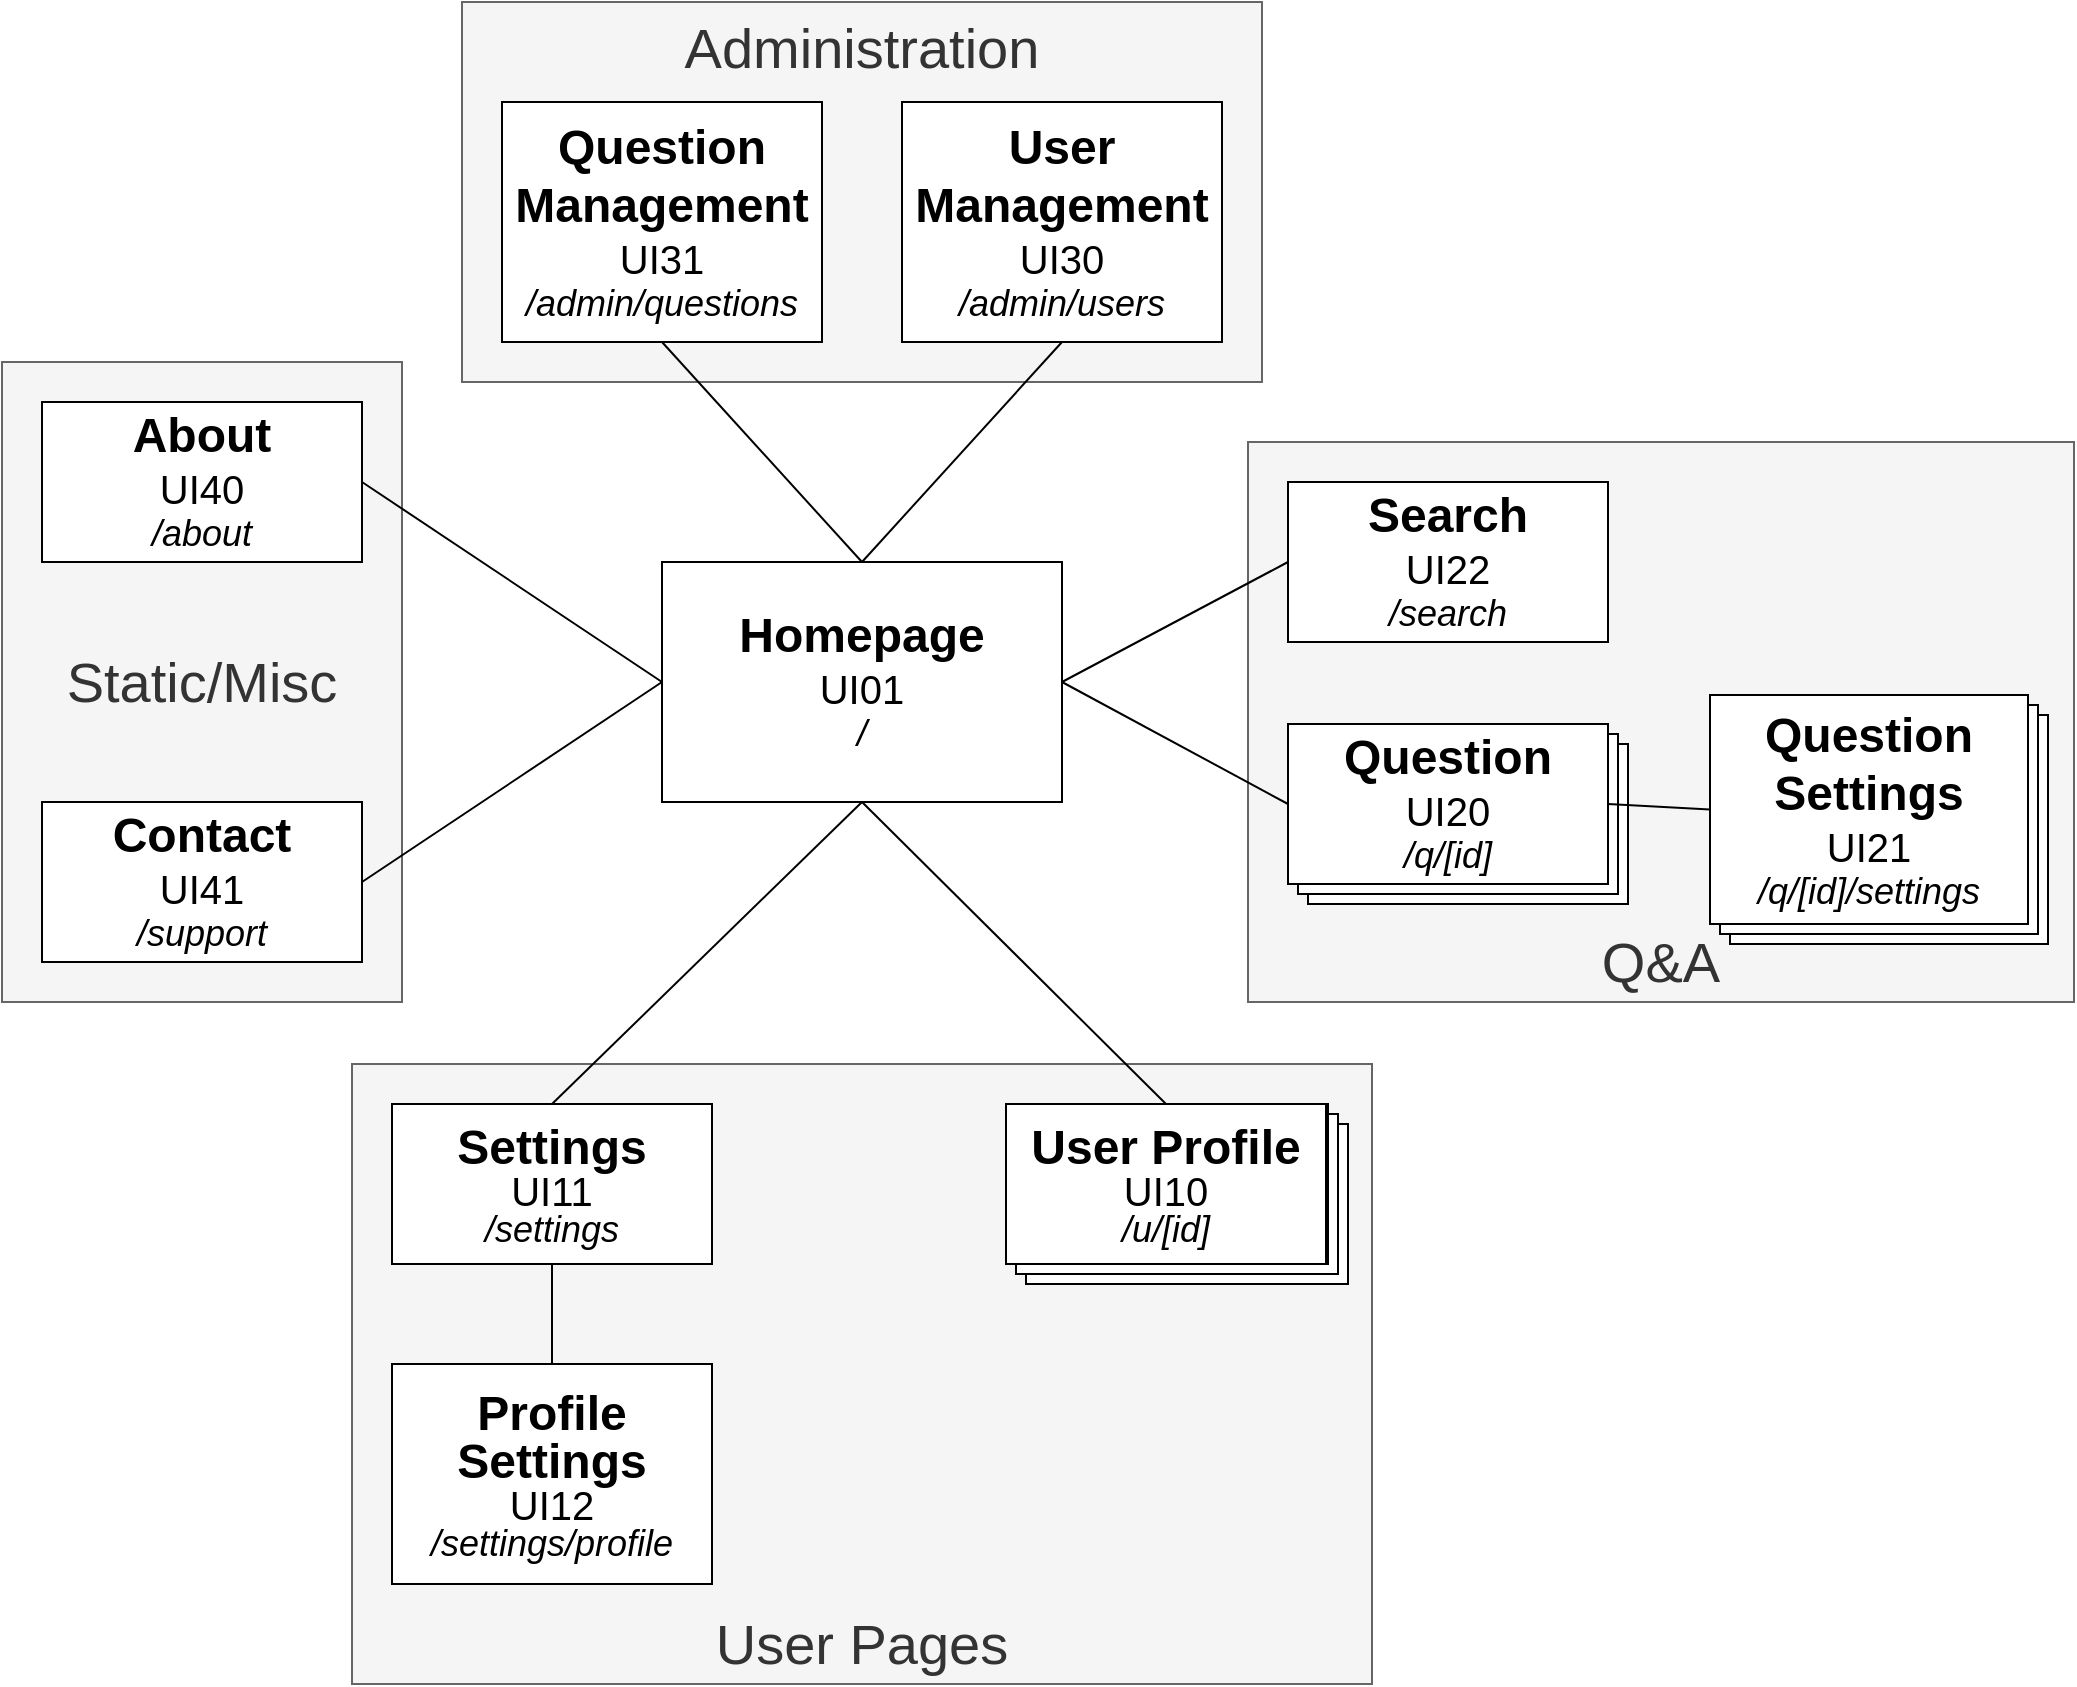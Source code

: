 <mxfile>
    <diagram id="cf1-UEpMAGkrEAArkN4n" name="Page-1">
        <mxGraphModel dx="437" dy="764" grid="1" gridSize="10" guides="1" tooltips="1" connect="1" arrows="1" fold="1" page="1" pageScale="1" pageWidth="1654" pageHeight="1169" math="0" shadow="0">
            <root>
                <mxCell id="0"/>
                <mxCell id="1" parent="0"/>
                <mxCell id="nt9FY-NOLkIDbp6GFsl4-22" value="&lt;font style=&quot;font-size: 28px&quot;&gt;Q&amp;amp;A&lt;/font&gt;" style="rounded=0;whiteSpace=wrap;html=1;fontColor=#333333;strokeColor=#666666;fillColor=#f5f5f5;verticalAlign=bottom;" parent="1" vertex="1">
                    <mxGeometry x="1020" y="459" width="413" height="280" as="geometry"/>
                </mxCell>
                <mxCell id="aWCWr4O4U6gAWxHUobnn-5" value="" style="verticalLabelPosition=bottom;verticalAlign=top;html=1;shape=mxgraph.basic.layered_rect;dx=10;outlineConnect=0;fontSize=16;strokeWidth=1;" parent="1" vertex="1">
                    <mxGeometry x="1251" y="585.5" width="169" height="124.5" as="geometry"/>
                </mxCell>
                <mxCell id="nt9FY-NOLkIDbp6GFsl4-25" value="User Pages" style="rounded=0;whiteSpace=wrap;html=1;fontSize=28;fontColor=#333333;strokeColor=#666666;fillColor=#f5f5f5;verticalAlign=bottom;" parent="1" vertex="1">
                    <mxGeometry x="572" y="770" width="510" height="310" as="geometry"/>
                </mxCell>
                <mxCell id="aWCWr4O4U6gAWxHUobnn-3" value="" style="verticalLabelPosition=bottom;verticalAlign=top;html=1;shape=mxgraph.basic.layered_rect;dx=10;outlineConnect=0;fontSize=16;strokeWidth=1;" parent="1" vertex="1">
                    <mxGeometry x="899" y="790" width="171" height="90" as="geometry"/>
                </mxCell>
                <mxCell id="aWCWr4O4U6gAWxHUobnn-1" value="" style="verticalLabelPosition=bottom;verticalAlign=top;html=1;shape=mxgraph.basic.layered_rect;dx=10;outlineConnect=0;fontSize=16;strokeWidth=1;" parent="1" vertex="1">
                    <mxGeometry x="1040" y="600" width="170" height="90" as="geometry"/>
                </mxCell>
                <mxCell id="nt9FY-NOLkIDbp6GFsl4-28" value="Administration" style="rounded=0;whiteSpace=wrap;html=1;fontSize=28;fontColor=#333333;strokeColor=#666666;fillColor=#f5f5f5;verticalAlign=top;" parent="1" vertex="1">
                    <mxGeometry x="627" y="239" width="400" height="190" as="geometry"/>
                </mxCell>
                <mxCell id="nt9FY-NOLkIDbp6GFsl4-26" value="Static/Misc" style="rounded=0;whiteSpace=wrap;html=1;fontSize=28;fontColor=#333333;strokeColor=#666666;fillColor=#f5f5f5;verticalAlign=middle;" parent="1" vertex="1">
                    <mxGeometry x="397" y="419" width="200" height="320" as="geometry"/>
                </mxCell>
                <mxCell id="XDWxVUKf-yOU8ELigI7O-1" value="&lt;font&gt;&lt;b&gt;&lt;font style=&quot;font-size: 24px&quot;&gt;Homepage&lt;/font&gt;&lt;br&gt;&lt;/b&gt;&lt;/font&gt;&lt;font&gt;&lt;span style=&quot;font-size: 20px&quot;&gt;UI01&lt;/span&gt;&lt;br&gt;&lt;font style=&quot;font-size: 18px&quot;&gt;&lt;i&gt;/&lt;/i&gt;&lt;/font&gt;&lt;br&gt;&lt;/font&gt;" style="rounded=0;whiteSpace=wrap;html=1;fillColor=default;strokeColor=default;fontColor=default;spacing=2;" parent="1" vertex="1">
                    <mxGeometry x="727" y="519" width="200" height="120" as="geometry"/>
                </mxCell>
                <mxCell id="XDWxVUKf-yOU8ELigI7O-4" value="&lt;font&gt;&lt;b&gt;&lt;span style=&quot;font-size: 24px&quot;&gt;Question&lt;/span&gt;&lt;br&gt;&lt;/b&gt;&lt;/font&gt;&lt;font&gt;&lt;span style=&quot;font-size: 20px&quot;&gt;UI20&lt;/span&gt;&lt;br&gt;&lt;font style=&quot;font-size: 18px&quot;&gt;&lt;i&gt;/q/[id]&lt;/i&gt;&lt;/font&gt;&lt;br&gt;&lt;/font&gt;" style="rounded=0;whiteSpace=wrap;html=1;strokeColor=default;fontColor=default;shadow=0;spacing=2;fillColor=none;" parent="1" vertex="1">
                    <mxGeometry x="1040" y="600" width="160" height="80" as="geometry"/>
                </mxCell>
                <mxCell id="XDWxVUKf-yOU8ELigI7O-6" value="" style="endArrow=none;html=1;rounded=0;labelBackgroundColor=default;fontSize=18;fontColor=default;strokeColor=default;exitX=1;exitY=0.5;exitDx=0;exitDy=0;entryX=0;entryY=0.5;entryDx=0;entryDy=0;fillColor=default;spacing=2;" parent="1" source="XDWxVUKf-yOU8ELigI7O-1" target="XDWxVUKf-yOU8ELigI7O-4" edge="1">
                    <mxGeometry width="50" height="50" relative="1" as="geometry">
                        <mxPoint x="1097" y="689" as="sourcePoint"/>
                        <mxPoint x="1147" y="639" as="targetPoint"/>
                    </mxGeometry>
                </mxCell>
                <mxCell id="XDWxVUKf-yOU8ELigI7O-7" value="&lt;p style=&quot;line-height: 1&quot;&gt;&lt;font&gt;&lt;b&gt;&lt;font style=&quot;font-size: 24px&quot;&gt;User Profile&lt;/font&gt;&lt;br&gt;&lt;/b&gt;&lt;/font&gt;&lt;font&gt;&lt;span style=&quot;font-size: 20px&quot;&gt;UI10&lt;/span&gt;&lt;br&gt;&lt;font style=&quot;font-size: 18px&quot;&gt;&lt;i&gt;/u/[id]&lt;/i&gt;&lt;/font&gt;&lt;br&gt;&lt;/font&gt;&lt;/p&gt;" style="rounded=0;whiteSpace=wrap;html=1;fillColor=default;strokeColor=default;fontColor=default;spacing=2;" parent="1" vertex="1">
                    <mxGeometry x="899" y="790" width="160" height="80" as="geometry"/>
                </mxCell>
                <mxCell id="XDWxVUKf-yOU8ELigI7O-8" value="" style="endArrow=none;html=1;rounded=0;labelBackgroundColor=default;fontSize=18;fontColor=default;strokeColor=default;fillColor=default;entryX=0.5;entryY=1;entryDx=0;entryDy=0;exitX=0.5;exitY=0;exitDx=0;exitDy=0;spacing=2;" parent="1" source="XDWxVUKf-yOU8ELigI7O-7" target="XDWxVUKf-yOU8ELigI7O-1" edge="1">
                    <mxGeometry width="50" height="50" relative="1" as="geometry">
                        <mxPoint x="817" y="789" as="sourcePoint"/>
                        <mxPoint x="867" y="739" as="targetPoint"/>
                    </mxGeometry>
                </mxCell>
                <mxCell id="XDWxVUKf-yOU8ELigI7O-9" value="&lt;font&gt;&lt;b&gt;&lt;font style=&quot;font-size: 24px&quot;&gt;About&lt;/font&gt;&lt;br&gt;&lt;/b&gt;&lt;/font&gt;&lt;font&gt;&lt;span style=&quot;font-size: 20px&quot;&gt;UI40&lt;/span&gt;&lt;br&gt;&lt;font style=&quot;font-size: 18px&quot;&gt;&lt;i&gt;/about&lt;/i&gt;&lt;/font&gt;&lt;br&gt;&lt;/font&gt;" style="rounded=0;whiteSpace=wrap;html=1;fillColor=default;strokeColor=default;fontColor=default;spacing=2;" parent="1" vertex="1">
                    <mxGeometry x="417" y="439" width="160" height="80" as="geometry"/>
                </mxCell>
                <mxCell id="nt9FY-NOLkIDbp6GFsl4-1" value="" style="endArrow=none;html=1;rounded=0;strokeColor=default;labelBackgroundColor=default;fontColor=default;entryX=0;entryY=0.5;entryDx=0;entryDy=0;exitX=1;exitY=0.5;exitDx=0;exitDy=0;spacing=2;fillColor=default;" parent="1" source="XDWxVUKf-yOU8ELigI7O-9" target="XDWxVUKf-yOU8ELigI7O-1" edge="1">
                    <mxGeometry width="50" height="50" relative="1" as="geometry">
                        <mxPoint x="667" y="699" as="sourcePoint"/>
                        <mxPoint x="717" y="649" as="targetPoint"/>
                    </mxGeometry>
                </mxCell>
                <mxCell id="nt9FY-NOLkIDbp6GFsl4-2" value="&lt;font&gt;&lt;b&gt;&lt;span style=&quot;font-size: 24px&quot;&gt;Search&lt;/span&gt;&lt;br&gt;&lt;/b&gt;&lt;/font&gt;&lt;font&gt;&lt;span style=&quot;font-size: 20px&quot;&gt;UI22&lt;/span&gt;&lt;br&gt;&lt;font style=&quot;font-size: 18px&quot;&gt;&lt;i&gt;/search&lt;/i&gt;&lt;/font&gt;&lt;br&gt;&lt;/font&gt;" style="rounded=0;whiteSpace=wrap;html=1;strokeColor=default;fontColor=default;spacing=2;" parent="1" vertex="1">
                    <mxGeometry x="1040" y="479" width="160" height="80" as="geometry"/>
                </mxCell>
                <mxCell id="nt9FY-NOLkIDbp6GFsl4-3" value="" style="endArrow=none;html=1;rounded=0;labelBackgroundColor=default;fontColor=default;strokeColor=default;fillColor=default;exitX=0;exitY=0.5;exitDx=0;exitDy=0;entryX=1;entryY=0.5;entryDx=0;entryDy=0;" parent="1" source="nt9FY-NOLkIDbp6GFsl4-2" target="XDWxVUKf-yOU8ELigI7O-1" edge="1">
                    <mxGeometry width="50" height="50" relative="1" as="geometry">
                        <mxPoint x="817" y="669" as="sourcePoint"/>
                        <mxPoint x="907" y="599" as="targetPoint"/>
                    </mxGeometry>
                </mxCell>
                <mxCell id="nt9FY-NOLkIDbp6GFsl4-4" value="&lt;font&gt;&lt;b&gt;&lt;span style=&quot;font-size: 24px&quot;&gt;User Management&lt;/span&gt;&lt;br&gt;&lt;/b&gt;&lt;/font&gt;&lt;font&gt;&lt;span style=&quot;font-size: 20px&quot;&gt;UI30&lt;/span&gt;&lt;br&gt;&lt;font style=&quot;font-size: 18px&quot;&gt;&lt;i&gt;/admin/users&lt;/i&gt;&lt;/font&gt;&lt;br&gt;&lt;/font&gt;" style="rounded=0;whiteSpace=wrap;html=1;fillColor=default;strokeColor=default;fontColor=default;spacing=2;" parent="1" vertex="1">
                    <mxGeometry x="847" y="289" width="160" height="120" as="geometry"/>
                </mxCell>
                <mxCell id="nt9FY-NOLkIDbp6GFsl4-9" value="" style="endArrow=none;html=1;rounded=0;labelBackgroundColor=default;fontColor=default;strokeColor=default;fillColor=default;exitX=0.5;exitY=1;exitDx=0;exitDy=0;entryX=0.5;entryY=0;entryDx=0;entryDy=0;" parent="1" source="nt9FY-NOLkIDbp6GFsl4-4" target="XDWxVUKf-yOU8ELigI7O-1" edge="1">
                    <mxGeometry width="50" height="50" relative="1" as="geometry">
                        <mxPoint x="817" y="629" as="sourcePoint"/>
                        <mxPoint x="867" y="579" as="targetPoint"/>
                    </mxGeometry>
                </mxCell>
                <mxCell id="nt9FY-NOLkIDbp6GFsl4-13" value="&lt;font&gt;&lt;b&gt;&lt;span style=&quot;font-size: 24px&quot;&gt;Question Management&lt;/span&gt;&lt;br&gt;&lt;/b&gt;&lt;/font&gt;&lt;font&gt;&lt;span style=&quot;font-size: 20px&quot;&gt;UI31&lt;/span&gt;&lt;br&gt;&lt;font style=&quot;font-size: 18px&quot;&gt;&lt;i&gt;/admin/questions&lt;/i&gt;&lt;/font&gt;&lt;br&gt;&lt;/font&gt;" style="rounded=0;whiteSpace=wrap;html=1;strokeColor=default;fontColor=default;spacing=2;" parent="1" vertex="1">
                    <mxGeometry x="647" y="289" width="160" height="120" as="geometry"/>
                </mxCell>
                <mxCell id="nt9FY-NOLkIDbp6GFsl4-14" value="" style="endArrow=none;html=1;rounded=0;labelBackgroundColor=default;fontColor=default;strokeColor=default;fillColor=default;entryX=0.5;entryY=1;entryDx=0;entryDy=0;exitX=0.5;exitY=0;exitDx=0;exitDy=0;" parent="1" source="XDWxVUKf-yOU8ELigI7O-1" target="nt9FY-NOLkIDbp6GFsl4-13" edge="1">
                    <mxGeometry width="50" height="50" relative="1" as="geometry">
                        <mxPoint x="827" y="559" as="sourcePoint"/>
                        <mxPoint x="867" y="529" as="targetPoint"/>
                    </mxGeometry>
                </mxCell>
                <mxCell id="nt9FY-NOLkIDbp6GFsl4-15" value="&lt;p style=&quot;line-height: 1&quot;&gt;&lt;font&gt;&lt;b&gt;&lt;font style=&quot;font-size: 24px&quot;&gt;Settings&lt;/font&gt;&lt;br&gt;&lt;/b&gt;&lt;/font&gt;&lt;font&gt;&lt;span style=&quot;font-size: 20px&quot;&gt;UI11&lt;/span&gt;&lt;br&gt;&lt;font style=&quot;font-size: 18px&quot;&gt;&lt;i&gt;/settings&lt;/i&gt;&lt;/font&gt;&lt;br&gt;&lt;/font&gt;&lt;/p&gt;" style="rounded=0;whiteSpace=wrap;html=1;fillColor=default;strokeColor=default;fontColor=default;spacing=2;" parent="1" vertex="1">
                    <mxGeometry x="592" y="790" width="160" height="80" as="geometry"/>
                </mxCell>
                <mxCell id="nt9FY-NOLkIDbp6GFsl4-18" value="" style="endArrow=none;html=1;rounded=0;labelBackgroundColor=default;fontColor=default;strokeColor=default;fillColor=default;exitX=0.5;exitY=1;exitDx=0;exitDy=0;entryX=0.5;entryY=0;entryDx=0;entryDy=0;" parent="1" source="XDWxVUKf-yOU8ELigI7O-1" target="nt9FY-NOLkIDbp6GFsl4-15" edge="1">
                    <mxGeometry width="50" height="50" relative="1" as="geometry">
                        <mxPoint x="817" y="619" as="sourcePoint"/>
                        <mxPoint x="867" y="569" as="targetPoint"/>
                    </mxGeometry>
                </mxCell>
                <mxCell id="nt9FY-NOLkIDbp6GFsl4-20" value="&lt;font&gt;&lt;b&gt;&lt;font style=&quot;font-size: 24px&quot;&gt;Contact&lt;/font&gt;&lt;br&gt;&lt;/b&gt;&lt;/font&gt;&lt;font&gt;&lt;span style=&quot;font-size: 20px&quot;&gt;UI41&lt;/span&gt;&lt;br&gt;&lt;font style=&quot;font-size: 18px&quot;&gt;&lt;i&gt;/support&lt;/i&gt;&lt;/font&gt;&lt;br&gt;&lt;/font&gt;" style="rounded=0;whiteSpace=wrap;html=1;fillColor=default;strokeColor=default;fontColor=default;spacing=2;" parent="1" vertex="1">
                    <mxGeometry x="417" y="639" width="160" height="80" as="geometry"/>
                </mxCell>
                <mxCell id="nt9FY-NOLkIDbp6GFsl4-21" value="" style="endArrow=none;html=1;rounded=0;labelBackgroundColor=default;fontColor=default;strokeColor=default;fillColor=default;exitX=1;exitY=0.5;exitDx=0;exitDy=0;entryX=0;entryY=0.5;entryDx=0;entryDy=0;" parent="1" source="nt9FY-NOLkIDbp6GFsl4-20" target="XDWxVUKf-yOU8ELigI7O-1" edge="1">
                    <mxGeometry width="50" height="50" relative="1" as="geometry">
                        <mxPoint x="637" y="699" as="sourcePoint"/>
                        <mxPoint x="867" y="529" as="targetPoint"/>
                    </mxGeometry>
                </mxCell>
                <mxCell id="47RFJs9OLJo7-PU6eE_o-1" value="&lt;p style=&quot;line-height: 1&quot;&gt;&lt;font&gt;&lt;b&gt;&lt;font style=&quot;font-size: 24px&quot;&gt;Profile Settings&lt;/font&gt;&lt;br&gt;&lt;/b&gt;&lt;/font&gt;&lt;font&gt;&lt;span style=&quot;font-size: 20px&quot;&gt;UI12&lt;/span&gt;&lt;br&gt;&lt;font style=&quot;font-size: 18px&quot;&gt;&lt;i&gt;/settings/profile&lt;/i&gt;&lt;/font&gt;&lt;br&gt;&lt;/font&gt;&lt;/p&gt;" style="rounded=0;whiteSpace=wrap;html=1;fillColor=default;strokeColor=default;fontColor=default;spacing=2;" parent="1" vertex="1">
                    <mxGeometry x="592" y="920" width="160" height="110" as="geometry"/>
                </mxCell>
                <mxCell id="47RFJs9OLJo7-PU6eE_o-2" value="" style="endArrow=none;html=1;rounded=0;entryX=0.5;entryY=1;entryDx=0;entryDy=0;exitX=0.5;exitY=0;exitDx=0;exitDy=0;" parent="1" source="47RFJs9OLJo7-PU6eE_o-1" target="nt9FY-NOLkIDbp6GFsl4-15" edge="1">
                    <mxGeometry width="50" height="50" relative="1" as="geometry">
                        <mxPoint x="862" y="770" as="sourcePoint"/>
                        <mxPoint x="912" y="720" as="targetPoint"/>
                    </mxGeometry>
                </mxCell>
                <mxCell id="47RFJs9OLJo7-PU6eE_o-4" value="&lt;font&gt;&lt;b&gt;&lt;span style=&quot;font-size: 24px&quot;&gt;Question Settings&lt;/span&gt;&lt;br&gt;&lt;/b&gt;&lt;/font&gt;&lt;font&gt;&lt;span style=&quot;font-size: 20px&quot;&gt;UI21&lt;/span&gt;&lt;br&gt;&lt;font style=&quot;font-size: 18px&quot;&gt;&lt;i&gt;/q/[id]/settings&lt;/i&gt;&lt;/font&gt;&lt;br&gt;&lt;/font&gt;" style="rounded=0;whiteSpace=wrap;html=1;strokeColor=default;fontColor=default;shadow=0;spacing=2;" parent="1" vertex="1">
                    <mxGeometry x="1251" y="585.5" width="159" height="114.5" as="geometry"/>
                </mxCell>
                <mxCell id="47RFJs9OLJo7-PU6eE_o-5" value="" style="endArrow=none;html=1;rounded=0;exitX=1;exitY=0.5;exitDx=0;exitDy=0;entryX=0;entryY=0.5;entryDx=0;entryDy=0;" parent="1" source="XDWxVUKf-yOU8ELigI7O-4" target="47RFJs9OLJo7-PU6eE_o-4" edge="1">
                    <mxGeometry width="50" height="50" relative="1" as="geometry">
                        <mxPoint x="1243" y="709" as="sourcePoint"/>
                        <mxPoint x="1293" y="659" as="targetPoint"/>
                    </mxGeometry>
                </mxCell>
            </root>
        </mxGraphModel>
    </diagram>
</mxfile>